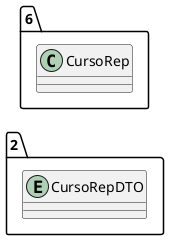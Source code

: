 @startuml 
allow_mixing
left to right direction
package "2"{
entity CursoRepDTO

}
package "6"{
class CursoRep
}
@enduml